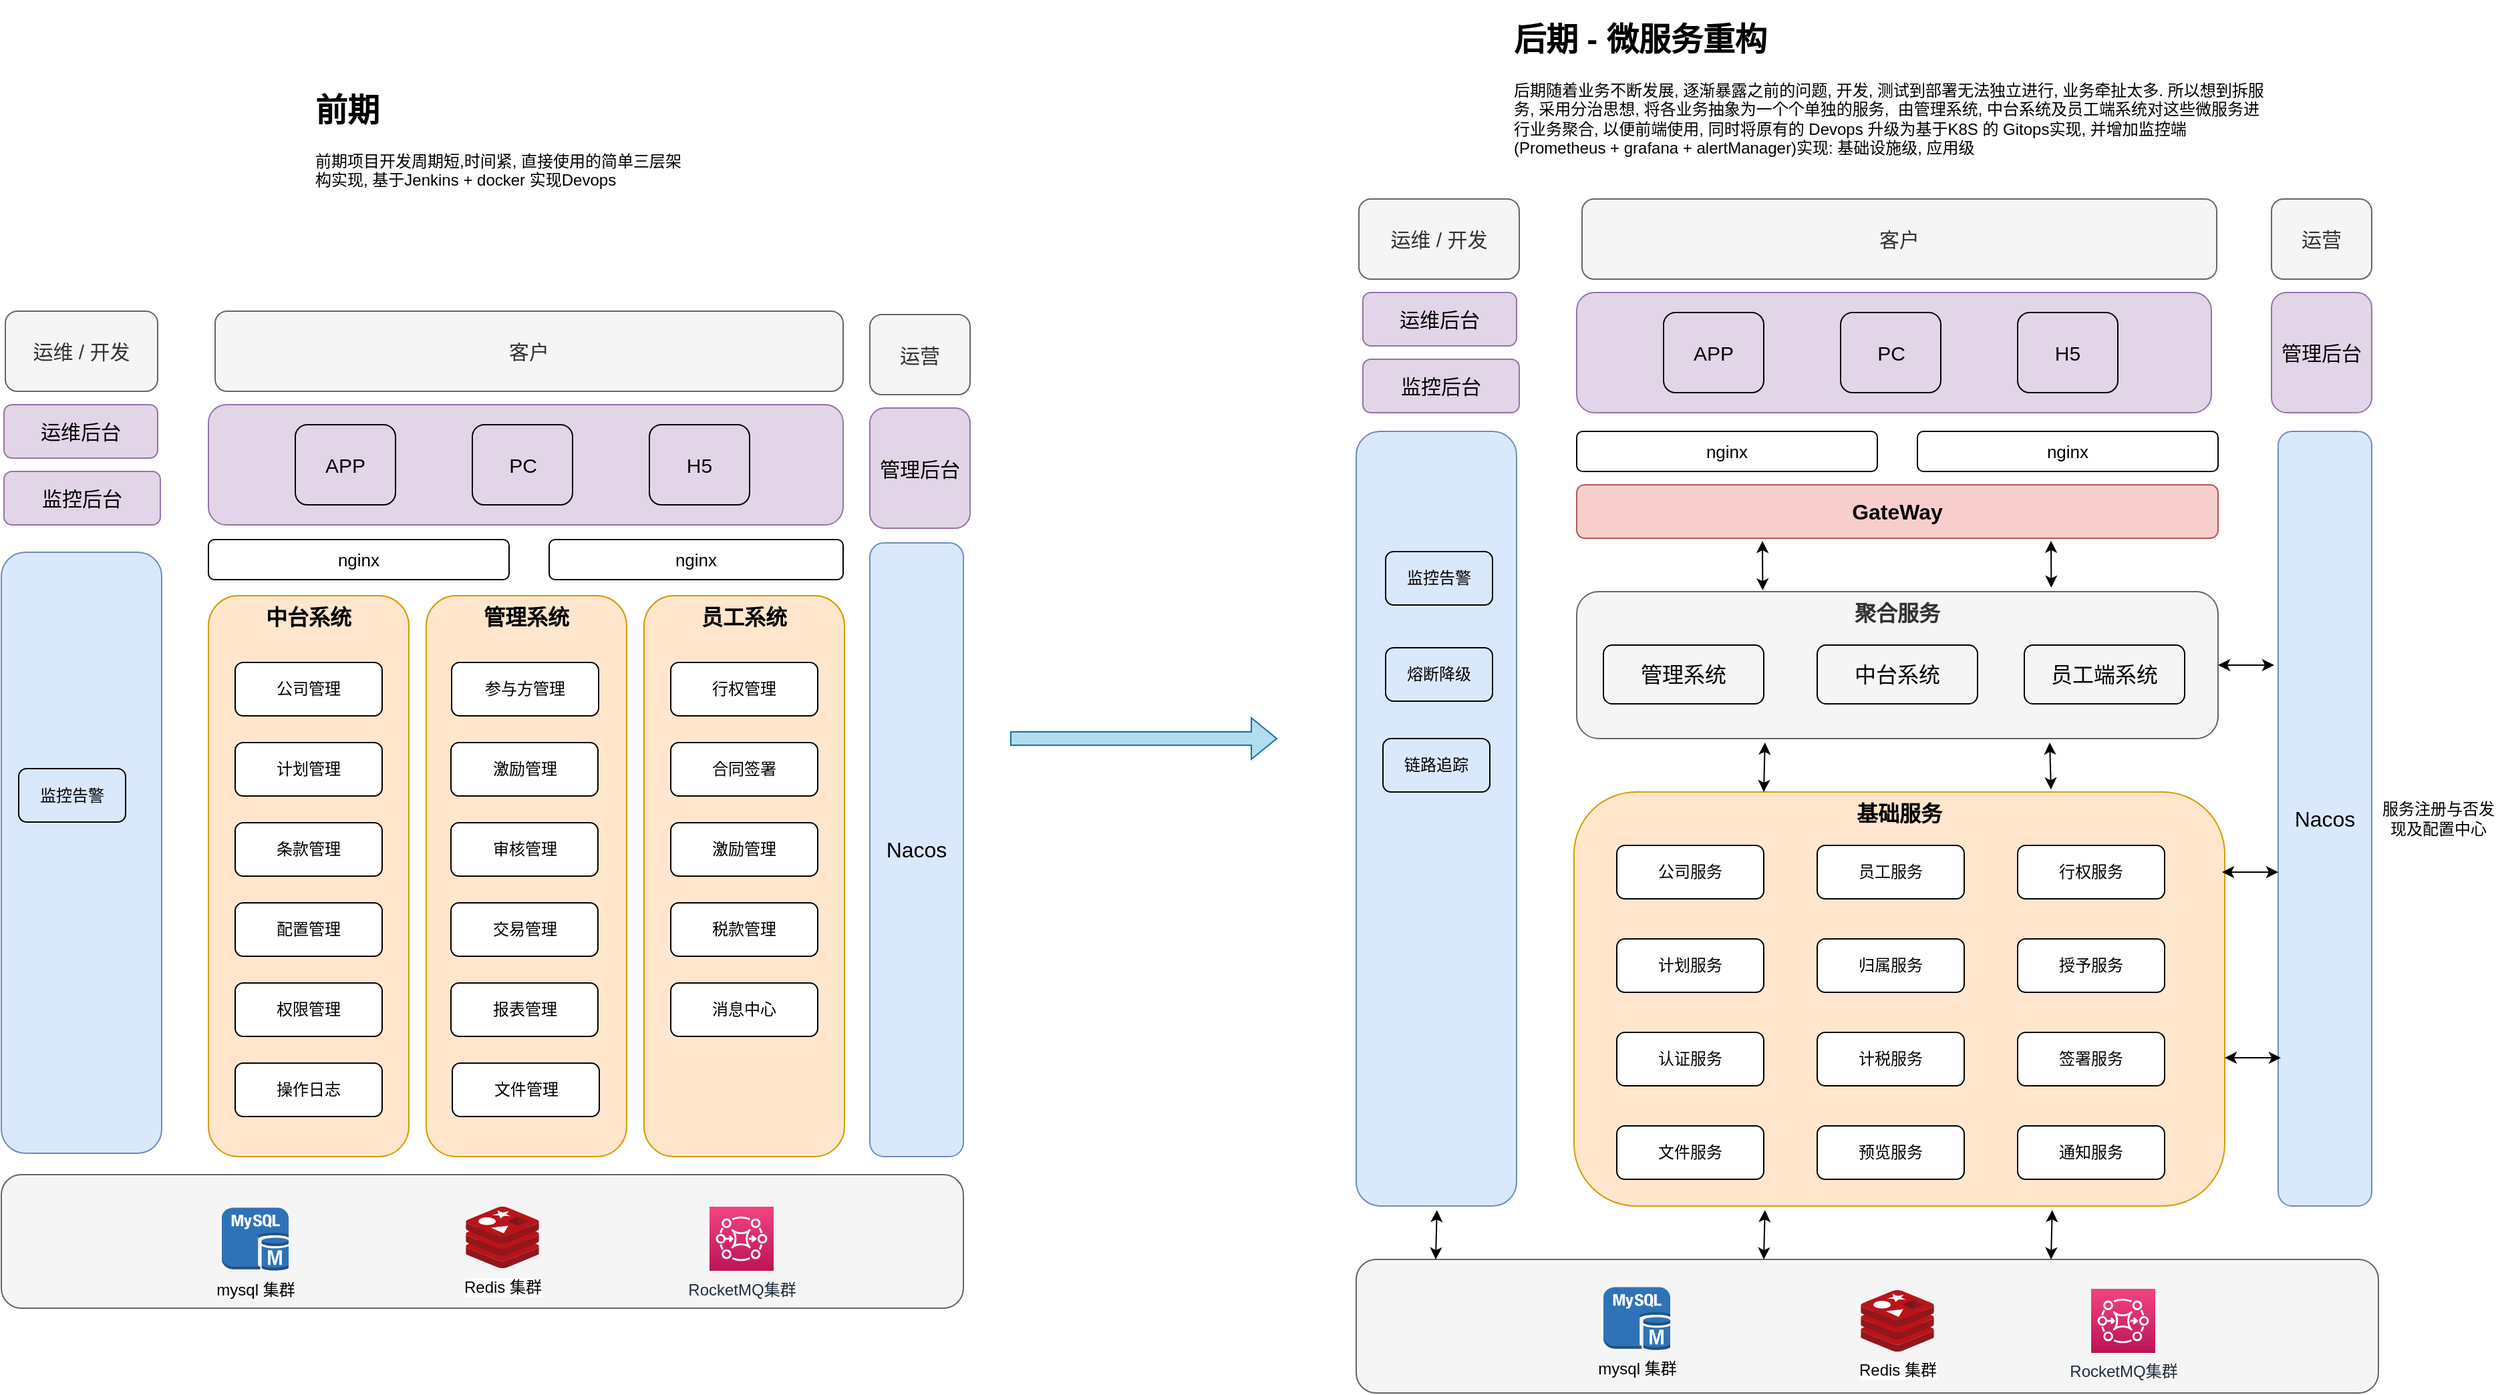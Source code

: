 <mxfile version="21.1.2" type="device" pages="2">
  <diagram id="zXQztj1buvM7SlyDZpPS" name="架构演进">
    <mxGraphModel dx="1434" dy="844" grid="1" gridSize="10" guides="1" tooltips="1" connect="1" arrows="1" fold="1" page="1" pageScale="1" pageWidth="850" pageHeight="1100" math="0" shadow="0">
      <root>
        <mxCell id="0" />
        <mxCell id="1" parent="0" />
        <mxCell id="vFdMtEJ3Pzj6Q_2_l0Lg-21" value="聚合服务" style="rounded=1;whiteSpace=wrap;html=1;fillColor=#f5f5f5;fontSize=16;horizontal=1;verticalAlign=top;fontStyle=1;strokeColor=#666666;fontColor=#333333;" parent="1" vertex="1">
          <mxGeometry x="1224" y="490" width="480" height="110" as="geometry" />
        </mxCell>
        <mxCell id="vFdMtEJ3Pzj6Q_2_l0Lg-15" value="基础服务" style="rounded=1;whiteSpace=wrap;html=1;fillColor=#ffe6cc;horizontal=1;verticalAlign=top;fontStyle=1;fontSize=16;strokeColor=#d79b00;" parent="1" vertex="1">
          <mxGeometry x="1222" y="640" width="487" height="310" as="geometry" />
        </mxCell>
        <mxCell id="vFdMtEJ3Pzj6Q_2_l0Lg-1" value="&lt;span&gt;公司服务&lt;/span&gt;" style="rounded=1;whiteSpace=wrap;html=1;" parent="1" vertex="1">
          <mxGeometry x="1254" y="680" width="110" height="40" as="geometry" />
        </mxCell>
        <mxCell id="vFdMtEJ3Pzj6Q_2_l0Lg-2" value="&lt;span&gt;计划服务&lt;/span&gt;" style="rounded=1;whiteSpace=wrap;html=1;" parent="1" vertex="1">
          <mxGeometry x="1254" y="750" width="110" height="40" as="geometry" />
        </mxCell>
        <mxCell id="vFdMtEJ3Pzj6Q_2_l0Lg-3" value="&lt;span&gt;计税服务&lt;/span&gt;" style="rounded=1;whiteSpace=wrap;html=1;" parent="1" vertex="1">
          <mxGeometry x="1404" y="820" width="110" height="40" as="geometry" />
        </mxCell>
        <mxCell id="vFdMtEJ3Pzj6Q_2_l0Lg-4" value="&lt;span&gt;归属服务&lt;/span&gt;" style="rounded=1;whiteSpace=wrap;html=1;" parent="1" vertex="1">
          <mxGeometry x="1404" y="750" width="110" height="40" as="geometry" />
        </mxCell>
        <mxCell id="vFdMtEJ3Pzj6Q_2_l0Lg-5" value="&lt;span&gt;员工服务&lt;/span&gt;" style="rounded=1;whiteSpace=wrap;html=1;" parent="1" vertex="1">
          <mxGeometry x="1404" y="680" width="110" height="40" as="geometry" />
        </mxCell>
        <mxCell id="vFdMtEJ3Pzj6Q_2_l0Lg-6" value="&lt;span&gt;授予服务&lt;/span&gt;" style="rounded=1;whiteSpace=wrap;html=1;" parent="1" vertex="1">
          <mxGeometry x="1554" y="750" width="110" height="40" as="geometry" />
        </mxCell>
        <mxCell id="vFdMtEJ3Pzj6Q_2_l0Lg-7" value="&lt;span&gt;行权服务&lt;/span&gt;" style="rounded=1;whiteSpace=wrap;html=1;" parent="1" vertex="1">
          <mxGeometry x="1554" y="680" width="110" height="40" as="geometry" />
        </mxCell>
        <mxCell id="vFdMtEJ3Pzj6Q_2_l0Lg-9" value="&lt;span&gt;文件服务&lt;/span&gt;" style="rounded=1;whiteSpace=wrap;html=1;" parent="1" vertex="1">
          <mxGeometry x="1254" y="890" width="110" height="40" as="geometry" />
        </mxCell>
        <mxCell id="vFdMtEJ3Pzj6Q_2_l0Lg-10" value="&lt;span&gt;预览服务&lt;/span&gt;" style="rounded=1;whiteSpace=wrap;html=1;" parent="1" vertex="1">
          <mxGeometry x="1404" y="890" width="110" height="40" as="geometry" />
        </mxCell>
        <mxCell id="vFdMtEJ3Pzj6Q_2_l0Lg-11" value="&lt;span&gt;通知服务&lt;/span&gt;" style="rounded=1;whiteSpace=wrap;html=1;" parent="1" vertex="1">
          <mxGeometry x="1554" y="890" width="110" height="40" as="geometry" />
        </mxCell>
        <mxCell id="vFdMtEJ3Pzj6Q_2_l0Lg-12" value="&lt;span&gt;认证服务&lt;/span&gt;" style="rounded=1;whiteSpace=wrap;html=1;" parent="1" vertex="1">
          <mxGeometry x="1254" y="820" width="110" height="40" as="geometry" />
        </mxCell>
        <mxCell id="vFdMtEJ3Pzj6Q_2_l0Lg-17" value="Nacos" style="rounded=1;whiteSpace=wrap;html=1;fillColor=#dae8fc;fontSize=16;strokeColor=#6c8ebf;" parent="1" vertex="1">
          <mxGeometry x="1749" y="370" width="70" height="580" as="geometry" />
        </mxCell>
        <mxCell id="vFdMtEJ3Pzj6Q_2_l0Lg-18" value="管理系统" style="rounded=1;whiteSpace=wrap;html=1;fillColor=none;fontSize=16;" parent="1" vertex="1">
          <mxGeometry x="1244" y="530" width="120" height="44" as="geometry" />
        </mxCell>
        <mxCell id="vFdMtEJ3Pzj6Q_2_l0Lg-19" value="中台系统" style="rounded=1;whiteSpace=wrap;html=1;fillColor=none;fontSize=16;" parent="1" vertex="1">
          <mxGeometry x="1404" y="530" width="120" height="44" as="geometry" />
        </mxCell>
        <mxCell id="vFdMtEJ3Pzj6Q_2_l0Lg-20" value="员工端系统" style="rounded=1;whiteSpace=wrap;html=1;fillColor=none;fontSize=16;" parent="1" vertex="1">
          <mxGeometry x="1559" y="530" width="120" height="44" as="geometry" />
        </mxCell>
        <mxCell id="vFdMtEJ3Pzj6Q_2_l0Lg-22" value="GateWay" style="rounded=1;whiteSpace=wrap;html=1;fillColor=#f8cecc;fontSize=16;horizontal=1;verticalAlign=middle;fontStyle=1;strokeColor=#b85450;" parent="1" vertex="1">
          <mxGeometry x="1224" y="410" width="480" height="40" as="geometry" />
        </mxCell>
        <mxCell id="vFdMtEJ3Pzj6Q_2_l0Lg-24" value="" style="endArrow=classic;startArrow=classic;html=1;fontSize=16;exitX=1;exitY=0.5;exitDx=0;exitDy=0;" parent="1" source="vFdMtEJ3Pzj6Q_2_l0Lg-21" edge="1">
          <mxGeometry width="50" height="50" relative="1" as="geometry">
            <mxPoint x="1369" y="620" as="sourcePoint" />
            <mxPoint x="1746" y="545" as="targetPoint" />
          </mxGeometry>
        </mxCell>
        <mxCell id="vFdMtEJ3Pzj6Q_2_l0Lg-25" value="" style="endArrow=classic;startArrow=classic;html=1;fontSize=16;exitX=1;exitY=0.5;exitDx=0;exitDy=0;" parent="1" edge="1">
          <mxGeometry width="50" height="50" relative="1" as="geometry">
            <mxPoint x="1707" y="700" as="sourcePoint" />
            <mxPoint x="1749" y="700" as="targetPoint" />
          </mxGeometry>
        </mxCell>
        <mxCell id="vFdMtEJ3Pzj6Q_2_l0Lg-26" value="" style="endArrow=classic;startArrow=classic;html=1;fontSize=16;exitX=1;exitY=0.5;exitDx=0;exitDy=0;" parent="1" edge="1">
          <mxGeometry width="50" height="50" relative="1" as="geometry">
            <mxPoint x="1709" y="839" as="sourcePoint" />
            <mxPoint x="1751" y="839" as="targetPoint" />
          </mxGeometry>
        </mxCell>
        <mxCell id="vFdMtEJ3Pzj6Q_2_l0Lg-27" value="" style="endArrow=classic;startArrow=classic;html=1;fontSize=16;entryX=0.733;entryY=-0.006;entryDx=0;entryDy=0;entryPerimeter=0;" parent="1" target="vFdMtEJ3Pzj6Q_2_l0Lg-15" edge="1">
          <mxGeometry width="50" height="50" relative="1" as="geometry">
            <mxPoint x="1578" y="603" as="sourcePoint" />
            <mxPoint x="1587" y="640" as="targetPoint" />
          </mxGeometry>
        </mxCell>
        <mxCell id="vFdMtEJ3Pzj6Q_2_l0Lg-28" value="" style="endArrow=classic;startArrow=classic;html=1;fontSize=16;exitX=0.804;exitY=1.036;exitDx=0;exitDy=0;entryX=0.796;entryY=0.003;entryDx=0;entryDy=0;entryPerimeter=0;exitPerimeter=0;" parent="1" edge="1">
          <mxGeometry width="50" height="50" relative="1" as="geometry">
            <mxPoint x="1364.88" y="603.03" as="sourcePoint" />
            <mxPoint x="1364" y="640" as="targetPoint" />
          </mxGeometry>
        </mxCell>
        <mxCell id="vFdMtEJ3Pzj6Q_2_l0Lg-29" value="" style="endArrow=classic;startArrow=classic;html=1;fontSize=16;entryX=0.733;entryY=-0.006;entryDx=0;entryDy=0;entryPerimeter=0;" parent="1" edge="1">
          <mxGeometry width="50" height="50" relative="1" as="geometry">
            <mxPoint x="1579" y="451.86" as="sourcePoint" />
            <mxPoint x="1579.17" y="487.0" as="targetPoint" />
            <Array as="points" />
          </mxGeometry>
        </mxCell>
        <mxCell id="vFdMtEJ3Pzj6Q_2_l0Lg-30" value="" style="endArrow=classic;startArrow=classic;html=1;fontSize=16;entryX=0.29;entryY=-0.027;entryDx=0;entryDy=0;entryPerimeter=0;" parent="1" edge="1">
          <mxGeometry width="50" height="50" relative="1" as="geometry">
            <mxPoint x="1363" y="452" as="sourcePoint" />
            <mxPoint x="1363.2" y="489.03" as="targetPoint" />
            <Array as="points">
              <mxPoint x="1363" y="452" />
            </Array>
          </mxGeometry>
        </mxCell>
        <mxCell id="vFdMtEJ3Pzj6Q_2_l0Lg-31" value="" style="rounded=1;whiteSpace=wrap;html=1;fillColor=#f5f5f5;fontSize=16;strokeColor=#666666;fontColor=#333333;" parent="1" vertex="1">
          <mxGeometry x="1059" y="990" width="765" height="100" as="geometry" />
        </mxCell>
        <mxCell id="vFdMtEJ3Pzj6Q_2_l0Lg-32" value="mysql 集群" style="outlineConnect=0;dashed=0;verticalLabelPosition=bottom;verticalAlign=top;align=center;html=1;shape=mxgraph.aws3.mysql_db_instance;fillColor=#2E73B8;gradientColor=none;fontSize=12;fontStyle=0" parent="1" vertex="1">
          <mxGeometry x="1244" y="1010.75" width="50" height="47.25" as="geometry" />
        </mxCell>
        <mxCell id="vFdMtEJ3Pzj6Q_2_l0Lg-33" value="Redis 集群" style="aspect=fixed;html=1;points=[];align=center;image;fontSize=12;image=img/lib/mscae/Cache_Redis_Product.svg;fillColor=none;" parent="1" vertex="1">
          <mxGeometry x="1436.62" y="1013" width="54.76" height="46" as="geometry" />
        </mxCell>
        <mxCell id="vFdMtEJ3Pzj6Q_2_l0Lg-34" value="RocketMQ集群" style="outlineConnect=0;fontColor=#232F3E;gradientColor=#F34482;gradientDirection=north;fillColor=#BC1356;strokeColor=#ffffff;dashed=0;verticalLabelPosition=bottom;verticalAlign=top;align=center;html=1;fontSize=12;fontStyle=0;aspect=fixed;shape=mxgraph.aws4.resourceIcon;resIcon=mxgraph.aws4.mq;" parent="1" vertex="1">
          <mxGeometry x="1609" y="1012" width="48" height="48" as="geometry" />
        </mxCell>
        <mxCell id="vFdMtEJ3Pzj6Q_2_l0Lg-35" value="服务注册与否发现及配置中心" style="text;html=1;strokeColor=none;fillColor=none;align=center;verticalAlign=middle;whiteSpace=wrap;rounded=0;fontSize=12;" parent="1" vertex="1">
          <mxGeometry x="1824" y="650" width="90" height="20" as="geometry" />
        </mxCell>
        <mxCell id="vFdMtEJ3Pzj6Q_2_l0Lg-36" value="" style="endArrow=classic;startArrow=classic;html=1;fontSize=16;exitX=0.804;exitY=1.036;exitDx=0;exitDy=0;entryX=0.796;entryY=0.003;entryDx=0;entryDy=0;entryPerimeter=0;exitPerimeter=0;" parent="1" edge="1">
          <mxGeometry width="50" height="50" relative="1" as="geometry">
            <mxPoint x="1364.88" y="953.03" as="sourcePoint" />
            <mxPoint x="1364" y="990" as="targetPoint" />
          </mxGeometry>
        </mxCell>
        <mxCell id="vFdMtEJ3Pzj6Q_2_l0Lg-37" value="" style="endArrow=classic;startArrow=classic;html=1;fontSize=16;exitX=0.804;exitY=1.036;exitDx=0;exitDy=0;entryX=0.796;entryY=0.003;entryDx=0;entryDy=0;entryPerimeter=0;exitPerimeter=0;" parent="1" edge="1">
          <mxGeometry width="50" height="50" relative="1" as="geometry">
            <mxPoint x="1579.88" y="953.03" as="sourcePoint" />
            <mxPoint x="1579" y="990" as="targetPoint" />
          </mxGeometry>
        </mxCell>
        <mxCell id="vFdMtEJ3Pzj6Q_2_l0Lg-38" value="" style="rounded=1;whiteSpace=wrap;html=1;fillColor=#dae8fc;fontSize=16;strokeColor=#6c8ebf;" parent="1" vertex="1">
          <mxGeometry x="1059" y="370" width="120" height="580" as="geometry" />
        </mxCell>
        <mxCell id="vFdMtEJ3Pzj6Q_2_l0Lg-39" value="监控告警" style="rounded=1;whiteSpace=wrap;html=1;fillColor=none;fontSize=12;" parent="1" vertex="1">
          <mxGeometry x="1081" y="460" width="80" height="40" as="geometry" />
        </mxCell>
        <mxCell id="vFdMtEJ3Pzj6Q_2_l0Lg-40" value="熔断降级" style="rounded=1;whiteSpace=wrap;html=1;fillColor=none;fontSize=12;" parent="1" vertex="1">
          <mxGeometry x="1081" y="532" width="80" height="40" as="geometry" />
        </mxCell>
        <mxCell id="vFdMtEJ3Pzj6Q_2_l0Lg-41" value="链路追踪" style="rounded=1;whiteSpace=wrap;html=1;fillColor=none;fontSize=12;" parent="1" vertex="1">
          <mxGeometry x="1079" y="600" width="80" height="40" as="geometry" />
        </mxCell>
        <mxCell id="vFdMtEJ3Pzj6Q_2_l0Lg-42" value="" style="endArrow=classic;startArrow=classic;html=1;fontSize=16;exitX=0.804;exitY=1.036;exitDx=0;exitDy=0;entryX=0.796;entryY=0.003;entryDx=0;entryDy=0;entryPerimeter=0;exitPerimeter=0;" parent="1" edge="1">
          <mxGeometry width="50" height="50" relative="1" as="geometry">
            <mxPoint x="1119.38" y="953.03" as="sourcePoint" />
            <mxPoint x="1118.5" y="990" as="targetPoint" />
          </mxGeometry>
        </mxCell>
        <mxCell id="vFdMtEJ3Pzj6Q_2_l0Lg-43" value="nginx" style="rounded=1;whiteSpace=wrap;html=1;fillColor=none;fontSize=13;" parent="1" vertex="1">
          <mxGeometry x="1224" y="370" width="225" height="30" as="geometry" />
        </mxCell>
        <mxCell id="vFdMtEJ3Pzj6Q_2_l0Lg-44" value="nginx" style="rounded=1;whiteSpace=wrap;html=1;fillColor=none;fontSize=13;" parent="1" vertex="1">
          <mxGeometry x="1479" y="370" width="225" height="30" as="geometry" />
        </mxCell>
        <mxCell id="MDMCQMiYHud8DQwrrKyI-1" value="运维 / 开发" style="rounded=1;whiteSpace=wrap;html=1;fillColor=#f5f5f5;fontSize=15;fontColor=#333333;strokeColor=#666666;" parent="1" vertex="1">
          <mxGeometry x="1061" y="196" width="120" height="60" as="geometry" />
        </mxCell>
        <mxCell id="MDMCQMiYHud8DQwrrKyI-2" value="运营" style="rounded=1;whiteSpace=wrap;html=1;fillColor=#f5f5f5;fontSize=15;fontColor=#333333;strokeColor=#666666;" parent="1" vertex="1">
          <mxGeometry x="1744" y="196" width="75" height="60" as="geometry" />
        </mxCell>
        <mxCell id="MDMCQMiYHud8DQwrrKyI-3" value="" style="rounded=1;whiteSpace=wrap;html=1;fillColor=#e1d5e7;fontSize=15;strokeColor=#9673a6;" parent="1" vertex="1">
          <mxGeometry x="1224" y="266" width="475" height="90" as="geometry" />
        </mxCell>
        <mxCell id="MDMCQMiYHud8DQwrrKyI-4" value="APP" style="rounded=1;whiteSpace=wrap;html=1;fillColor=none;fontSize=15;" parent="1" vertex="1">
          <mxGeometry x="1289" y="281" width="75" height="60" as="geometry" />
        </mxCell>
        <mxCell id="MDMCQMiYHud8DQwrrKyI-5" value="PC" style="rounded=1;whiteSpace=wrap;html=1;fillColor=none;fontSize=15;" parent="1" vertex="1">
          <mxGeometry x="1421.5" y="281" width="75" height="60" as="geometry" />
        </mxCell>
        <mxCell id="MDMCQMiYHud8DQwrrKyI-6" value="H5" style="rounded=1;whiteSpace=wrap;html=1;fillColor=none;fontSize=15;" parent="1" vertex="1">
          <mxGeometry x="1554" y="281" width="75" height="60" as="geometry" />
        </mxCell>
        <mxCell id="MDMCQMiYHud8DQwrrKyI-7" value="管理后台" style="rounded=1;whiteSpace=wrap;html=1;fillColor=#e1d5e7;fontSize=15;strokeColor=#9673a6;" parent="1" vertex="1">
          <mxGeometry x="1744" y="266" width="75" height="90" as="geometry" />
        </mxCell>
        <mxCell id="MDMCQMiYHud8DQwrrKyI-8" value="运维后台" style="rounded=1;whiteSpace=wrap;html=1;fillColor=#e1d5e7;fontSize=15;strokeColor=#9673a6;" parent="1" vertex="1">
          <mxGeometry x="1064" y="266" width="115" height="40" as="geometry" />
        </mxCell>
        <mxCell id="MDMCQMiYHud8DQwrrKyI-9" value="监控后台" style="rounded=1;whiteSpace=wrap;html=1;fillColor=#e1d5e7;fontSize=15;strokeColor=#9673a6;" parent="1" vertex="1">
          <mxGeometry x="1064" y="316" width="117" height="40" as="geometry" />
        </mxCell>
        <mxCell id="V4-21-mh9jKmn8qJonZQ-1" value="客户" style="rounded=1;whiteSpace=wrap;html=1;fillColor=#f5f5f5;fontSize=15;fontColor=#333333;strokeColor=#666666;" vertex="1" parent="1">
          <mxGeometry x="1228" y="196" width="475" height="60" as="geometry" />
        </mxCell>
        <mxCell id="V4-21-mh9jKmn8qJonZQ-3" value="&lt;h1&gt;前期&lt;/h1&gt;&lt;p&gt;前期项目开发周期短,时间紧, 直接使用的简单三层架构实现, 基于Jenkins + docker 实现Devops&lt;/p&gt;" style="text;html=1;strokeColor=none;fillColor=none;spacing=5;spacingTop=-20;whiteSpace=wrap;overflow=hidden;rounded=0;" vertex="1" parent="1">
          <mxGeometry x="275" y="110" width="290" height="94" as="geometry" />
        </mxCell>
        <mxCell id="V4-21-mh9jKmn8qJonZQ-4" value="&lt;h1&gt;后期 - 微服务重构&lt;/h1&gt;&lt;p&gt;后期随着业务不断发展, 逐渐暴露之前的问题, 开发, 测试到部署无法独立进行, 业务牵扯太多. 所以想到拆服务, 采用分治思想, 将各业务抽象为一个个单独的服务,&amp;nbsp; 由管理系统, 中台系统及员工端系统对这些微服务进行业务聚合, 以便前端使用, 同时将原有的 Devops 升级为基于K8S 的 Gitops实现, 并增加监控端(Prometheus + grafana + alertManager)实现: 基础设施级, 应用级&lt;/p&gt;" style="text;html=1;strokeColor=none;fillColor=none;spacing=5;spacingTop=-20;whiteSpace=wrap;overflow=hidden;rounded=0;" vertex="1" parent="1">
          <mxGeometry x="1172.25" y="57" width="573.5" height="115" as="geometry" />
        </mxCell>
        <mxCell id="V4-21-mh9jKmn8qJonZQ-5" value="Nacos" style="rounded=1;whiteSpace=wrap;html=1;fillColor=#dae8fc;fontSize=16;strokeColor=#6c8ebf;" vertex="1" parent="1">
          <mxGeometry x="695" y="453.51" width="70" height="459.51" as="geometry" />
        </mxCell>
        <mxCell id="V4-21-mh9jKmn8qJonZQ-6" value="中台系统" style="rounded=1;whiteSpace=wrap;html=1;fillColor=#ffe6cc;horizontal=1;verticalAlign=top;fontStyle=1;fontSize=16;strokeColor=#d79b00;" vertex="1" parent="1">
          <mxGeometry x="200" y="493.02" width="150" height="420" as="geometry" />
        </mxCell>
        <mxCell id="V4-21-mh9jKmn8qJonZQ-10" value="nginx" style="rounded=1;whiteSpace=wrap;html=1;fillColor=none;fontSize=13;fontStyle=0" vertex="1" parent="1">
          <mxGeometry x="200" y="451" width="225" height="30" as="geometry" />
        </mxCell>
        <mxCell id="V4-21-mh9jKmn8qJonZQ-11" value="nginx" style="rounded=1;whiteSpace=wrap;html=1;fillColor=none;fontSize=13;fontStyle=0" vertex="1" parent="1">
          <mxGeometry x="455" y="451" width="220" height="30" as="geometry" />
        </mxCell>
        <mxCell id="V4-21-mh9jKmn8qJonZQ-12" value="运维 / 开发" style="rounded=1;whiteSpace=wrap;html=1;fillColor=#f5f5f5;fontSize=15;fontColor=#333333;strokeColor=#666666;" vertex="1" parent="1">
          <mxGeometry x="48" y="280" width="114" height="60" as="geometry" />
        </mxCell>
        <mxCell id="V4-21-mh9jKmn8qJonZQ-13" value="运营" style="rounded=1;whiteSpace=wrap;html=1;fillColor=#f5f5f5;fontSize=15;fontColor=#333333;strokeColor=#666666;" vertex="1" parent="1">
          <mxGeometry x="695" y="282.51" width="75" height="60" as="geometry" />
        </mxCell>
        <mxCell id="V4-21-mh9jKmn8qJonZQ-14" value="" style="rounded=1;whiteSpace=wrap;html=1;fillColor=#e1d5e7;fontSize=15;strokeColor=#9673a6;" vertex="1" parent="1">
          <mxGeometry x="200" y="350" width="475" height="90" as="geometry" />
        </mxCell>
        <mxCell id="V4-21-mh9jKmn8qJonZQ-15" value="APP" style="rounded=1;whiteSpace=wrap;html=1;fillColor=none;fontSize=15;" vertex="1" parent="1">
          <mxGeometry x="265" y="365" width="75" height="60" as="geometry" />
        </mxCell>
        <mxCell id="V4-21-mh9jKmn8qJonZQ-16" value="PC" style="rounded=1;whiteSpace=wrap;html=1;fillColor=none;fontSize=15;" vertex="1" parent="1">
          <mxGeometry x="397.5" y="365" width="75" height="60" as="geometry" />
        </mxCell>
        <mxCell id="V4-21-mh9jKmn8qJonZQ-17" value="H5" style="rounded=1;whiteSpace=wrap;html=1;fillColor=none;fontSize=15;" vertex="1" parent="1">
          <mxGeometry x="530" y="365" width="75" height="60" as="geometry" />
        </mxCell>
        <mxCell id="V4-21-mh9jKmn8qJonZQ-18" value="管理后台" style="rounded=1;whiteSpace=wrap;html=1;fillColor=#e1d5e7;fontSize=15;strokeColor=#9673a6;" vertex="1" parent="1">
          <mxGeometry x="695" y="352.51" width="75" height="90" as="geometry" />
        </mxCell>
        <mxCell id="V4-21-mh9jKmn8qJonZQ-19" value="运维后台" style="rounded=1;whiteSpace=wrap;html=1;fillColor=#e1d5e7;fontSize=15;strokeColor=#9673a6;" vertex="1" parent="1">
          <mxGeometry x="47" y="350" width="115" height="40" as="geometry" />
        </mxCell>
        <mxCell id="V4-21-mh9jKmn8qJonZQ-20" value="监控后台" style="rounded=1;whiteSpace=wrap;html=1;fillColor=#e1d5e7;fontSize=15;strokeColor=#9673a6;" vertex="1" parent="1">
          <mxGeometry x="47" y="400" width="117" height="40" as="geometry" />
        </mxCell>
        <mxCell id="V4-21-mh9jKmn8qJonZQ-21" value="客户" style="rounded=1;whiteSpace=wrap;html=1;fillColor=#f5f5f5;fontSize=15;fontColor=#333333;strokeColor=#666666;" vertex="1" parent="1">
          <mxGeometry x="205" y="280" width="470" height="60" as="geometry" />
        </mxCell>
        <mxCell id="V4-21-mh9jKmn8qJonZQ-22" value="&lt;span&gt;公司管理&lt;/span&gt;" style="rounded=1;whiteSpace=wrap;html=1;" vertex="1" parent="1">
          <mxGeometry x="220" y="543.02" width="110" height="40" as="geometry" />
        </mxCell>
        <mxCell id="V4-21-mh9jKmn8qJonZQ-23" value="&lt;span&gt;计划管理&lt;/span&gt;" style="rounded=1;whiteSpace=wrap;html=1;" vertex="1" parent="1">
          <mxGeometry x="220" y="603.02" width="110" height="40" as="geometry" />
        </mxCell>
        <mxCell id="V4-21-mh9jKmn8qJonZQ-24" value="管理系统" style="rounded=1;whiteSpace=wrap;html=1;fillColor=#ffe6cc;horizontal=1;verticalAlign=top;fontStyle=1;fontSize=16;strokeColor=#d79b00;" vertex="1" parent="1">
          <mxGeometry x="363" y="493.02" width="150" height="420" as="geometry" />
        </mxCell>
        <mxCell id="V4-21-mh9jKmn8qJonZQ-25" value="员工系统" style="rounded=1;whiteSpace=wrap;html=1;fillColor=#ffe6cc;horizontal=1;verticalAlign=top;fontStyle=1;fontSize=16;strokeColor=#d79b00;" vertex="1" parent="1">
          <mxGeometry x="526" y="493.02" width="150" height="420" as="geometry" />
        </mxCell>
        <mxCell id="V4-21-mh9jKmn8qJonZQ-26" value="&lt;span&gt;条款管理&lt;/span&gt;" style="rounded=1;whiteSpace=wrap;html=1;" vertex="1" parent="1">
          <mxGeometry x="220" y="663.02" width="110" height="40" as="geometry" />
        </mxCell>
        <mxCell id="V4-21-mh9jKmn8qJonZQ-27" value="&lt;span&gt;配置管理&lt;/span&gt;" style="rounded=1;whiteSpace=wrap;html=1;" vertex="1" parent="1">
          <mxGeometry x="220" y="723.02" width="110" height="40" as="geometry" />
        </mxCell>
        <mxCell id="V4-21-mh9jKmn8qJonZQ-28" value="&lt;span&gt;权限管理&lt;/span&gt;" style="rounded=1;whiteSpace=wrap;html=1;" vertex="1" parent="1">
          <mxGeometry x="220" y="783.02" width="110" height="40" as="geometry" />
        </mxCell>
        <mxCell id="V4-21-mh9jKmn8qJonZQ-29" value="&lt;span&gt;操作日志&lt;/span&gt;" style="rounded=1;whiteSpace=wrap;html=1;" vertex="1" parent="1">
          <mxGeometry x="220" y="843.02" width="110" height="40" as="geometry" />
        </mxCell>
        <mxCell id="V4-21-mh9jKmn8qJonZQ-30" value="&lt;span&gt;参与方管理&lt;/span&gt;" style="rounded=1;whiteSpace=wrap;html=1;" vertex="1" parent="1">
          <mxGeometry x="382" y="543.02" width="110" height="40" as="geometry" />
        </mxCell>
        <mxCell id="V4-21-mh9jKmn8qJonZQ-31" value="&lt;span&gt;签署服务&lt;/span&gt;" style="rounded=1;whiteSpace=wrap;html=1;" vertex="1" parent="1">
          <mxGeometry x="1554" y="820" width="110" height="40" as="geometry" />
        </mxCell>
        <mxCell id="V4-21-mh9jKmn8qJonZQ-32" value="&lt;span&gt;激励管理&lt;/span&gt;" style="rounded=1;whiteSpace=wrap;html=1;" vertex="1" parent="1">
          <mxGeometry x="381.5" y="603.02" width="110" height="40" as="geometry" />
        </mxCell>
        <mxCell id="V4-21-mh9jKmn8qJonZQ-33" value="&lt;span&gt;审核管理&lt;/span&gt;" style="rounded=1;whiteSpace=wrap;html=1;" vertex="1" parent="1">
          <mxGeometry x="381.5" y="663.02" width="110" height="40" as="geometry" />
        </mxCell>
        <mxCell id="V4-21-mh9jKmn8qJonZQ-34" value="&lt;span&gt;交易管理&lt;/span&gt;" style="rounded=1;whiteSpace=wrap;html=1;" vertex="1" parent="1">
          <mxGeometry x="381.5" y="723.02" width="110" height="40" as="geometry" />
        </mxCell>
        <mxCell id="V4-21-mh9jKmn8qJonZQ-35" value="&lt;span&gt;报表管理&lt;/span&gt;" style="rounded=1;whiteSpace=wrap;html=1;" vertex="1" parent="1">
          <mxGeometry x="381.5" y="783.02" width="110" height="40" as="geometry" />
        </mxCell>
        <mxCell id="V4-21-mh9jKmn8qJonZQ-36" value="&lt;span&gt;文件管理&lt;/span&gt;" style="rounded=1;whiteSpace=wrap;html=1;" vertex="1" parent="1">
          <mxGeometry x="382.5" y="843.02" width="110" height="40" as="geometry" />
        </mxCell>
        <mxCell id="V4-21-mh9jKmn8qJonZQ-37" value="&lt;span&gt;行权管理&lt;/span&gt;" style="rounded=1;whiteSpace=wrap;html=1;" vertex="1" parent="1">
          <mxGeometry x="546" y="543.02" width="110" height="40" as="geometry" />
        </mxCell>
        <mxCell id="V4-21-mh9jKmn8qJonZQ-38" value="&lt;span&gt;合同签署&lt;/span&gt;" style="rounded=1;whiteSpace=wrap;html=1;" vertex="1" parent="1">
          <mxGeometry x="546" y="603.02" width="110" height="40" as="geometry" />
        </mxCell>
        <mxCell id="V4-21-mh9jKmn8qJonZQ-39" value="&lt;span&gt;激励管理&lt;/span&gt;" style="rounded=1;whiteSpace=wrap;html=1;" vertex="1" parent="1">
          <mxGeometry x="546" y="663.02" width="110" height="40" as="geometry" />
        </mxCell>
        <mxCell id="V4-21-mh9jKmn8qJonZQ-40" value="&lt;span&gt;税款管理&lt;/span&gt;" style="rounded=1;whiteSpace=wrap;html=1;" vertex="1" parent="1">
          <mxGeometry x="546" y="723.02" width="110" height="40" as="geometry" />
        </mxCell>
        <mxCell id="V4-21-mh9jKmn8qJonZQ-41" value="&lt;span&gt;消息中心&lt;/span&gt;" style="rounded=1;whiteSpace=wrap;html=1;" vertex="1" parent="1">
          <mxGeometry x="546" y="783.02" width="110" height="40" as="geometry" />
        </mxCell>
        <mxCell id="V4-21-mh9jKmn8qJonZQ-42" value="" style="rounded=1;whiteSpace=wrap;html=1;fillColor=#f5f5f5;fontSize=16;strokeColor=#666666;fontColor=#333333;" vertex="1" parent="1">
          <mxGeometry x="45" y="926.51" width="720" height="100" as="geometry" />
        </mxCell>
        <mxCell id="V4-21-mh9jKmn8qJonZQ-43" value="mysql 集群" style="outlineConnect=0;dashed=0;verticalLabelPosition=bottom;verticalAlign=top;align=center;html=1;shape=mxgraph.aws3.mysql_db_instance;fillColor=#2E73B8;gradientColor=none;fontSize=12;fontStyle=0" vertex="1" parent="1">
          <mxGeometry x="210" y="951.26" width="50" height="47.25" as="geometry" />
        </mxCell>
        <mxCell id="V4-21-mh9jKmn8qJonZQ-44" value="Redis 集群" style="aspect=fixed;html=1;points=[];align=center;image;fontSize=12;image=img/lib/mscae/Cache_Redis_Product.svg;fillColor=none;" vertex="1" parent="1">
          <mxGeometry x="392.62" y="950.51" width="54.76" height="46" as="geometry" />
        </mxCell>
        <mxCell id="V4-21-mh9jKmn8qJonZQ-45" value="RocketMQ集群" style="outlineConnect=0;fontColor=#232F3E;gradientColor=#F34482;gradientDirection=north;fillColor=#BC1356;strokeColor=#ffffff;dashed=0;verticalLabelPosition=bottom;verticalAlign=top;align=center;html=1;fontSize=12;fontStyle=0;aspect=fixed;shape=mxgraph.aws4.resourceIcon;resIcon=mxgraph.aws4.mq;" vertex="1" parent="1">
          <mxGeometry x="575" y="950.51" width="48" height="48" as="geometry" />
        </mxCell>
        <mxCell id="V4-21-mh9jKmn8qJonZQ-46" value="" style="rounded=1;whiteSpace=wrap;html=1;fillColor=#dae8fc;fontSize=16;strokeColor=#6c8ebf;" vertex="1" parent="1">
          <mxGeometry x="45" y="460.51" width="120" height="450" as="geometry" />
        </mxCell>
        <mxCell id="V4-21-mh9jKmn8qJonZQ-47" value="监控告警" style="rounded=1;whiteSpace=wrap;html=1;fillColor=none;fontSize=12;" vertex="1" parent="1">
          <mxGeometry x="58" y="622.51" width="80" height="40" as="geometry" />
        </mxCell>
        <mxCell id="V4-21-mh9jKmn8qJonZQ-48" value="" style="shape=flexArrow;endArrow=classic;html=1;rounded=0;labelBackgroundColor=#7EA6E0;fillColor=#b1ddf0;strokeColor=#10739e;" edge="1" parent="1">
          <mxGeometry width="50" height="50" relative="1" as="geometry">
            <mxPoint x="800" y="600" as="sourcePoint" />
            <mxPoint x="1000" y="600" as="targetPoint" />
          </mxGeometry>
        </mxCell>
      </root>
    </mxGraphModel>
  </diagram>
  <diagram id="AZ4HwJ9vvHFc7Mu1Aw6Y" name="案例分析">
    <mxGraphModel dx="1434" dy="844" grid="1" gridSize="10" guides="1" tooltips="1" connect="1" arrows="1" fold="1" page="1" pageScale="1" pageWidth="850" pageHeight="1100" math="0" shadow="0">
      <root>
        <mxCell id="PtRIOJJwnbGD22Txi5j9-0" />
        <mxCell id="PtRIOJJwnbGD22Txi5j9-1" parent="PtRIOJJwnbGD22Txi5j9-0" />
        <mxCell id="PtRIOJJwnbGD22Txi5j9-3" value="&lt;h1&gt;&lt;font style=&quot;font-size: 22px&quot;&gt;案例分析流程&lt;/font&gt;&lt;/h1&gt;&lt;p&gt;&lt;span style=&quot;text-align: center&quot;&gt;1. 复杂来源&lt;/span&gt;&lt;br style=&quot;text-align: center&quot;&gt;&lt;span style=&quot;text-align: center&quot;&gt;2. 解决方案&lt;/span&gt;&lt;br style=&quot;text-align: center&quot;&gt;&lt;span style=&quot;text-align: center&quot;&gt;3. 评估标准&lt;/span&gt;&lt;br style=&quot;text-align: center&quot;&gt;&lt;span style=&quot;text-align: center&quot;&gt;4. 技术实现&lt;/span&gt;&lt;br&gt;&lt;/p&gt;" style="text;html=1;strokeColor=none;fillColor=none;spacing=5;spacingTop=-20;whiteSpace=wrap;overflow=hidden;rounded=0;fontSize=15;" parent="PtRIOJJwnbGD22Txi5j9-1" vertex="1">
          <mxGeometry x="150" y="250" width="190" height="160" as="geometry" />
        </mxCell>
      </root>
    </mxGraphModel>
  </diagram>
</mxfile>
